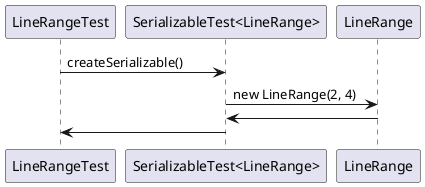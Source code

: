 @startuml
LineRangeTest -> "SerializableTest<LineRange>" : createSerializable()
"SerializableTest<LineRange>" -> LineRange: new LineRange(2, 4)
LineRange -> "SerializableTest<LineRange>"
"SerializableTest<LineRange>" -> LineRangeTest
@enduml
